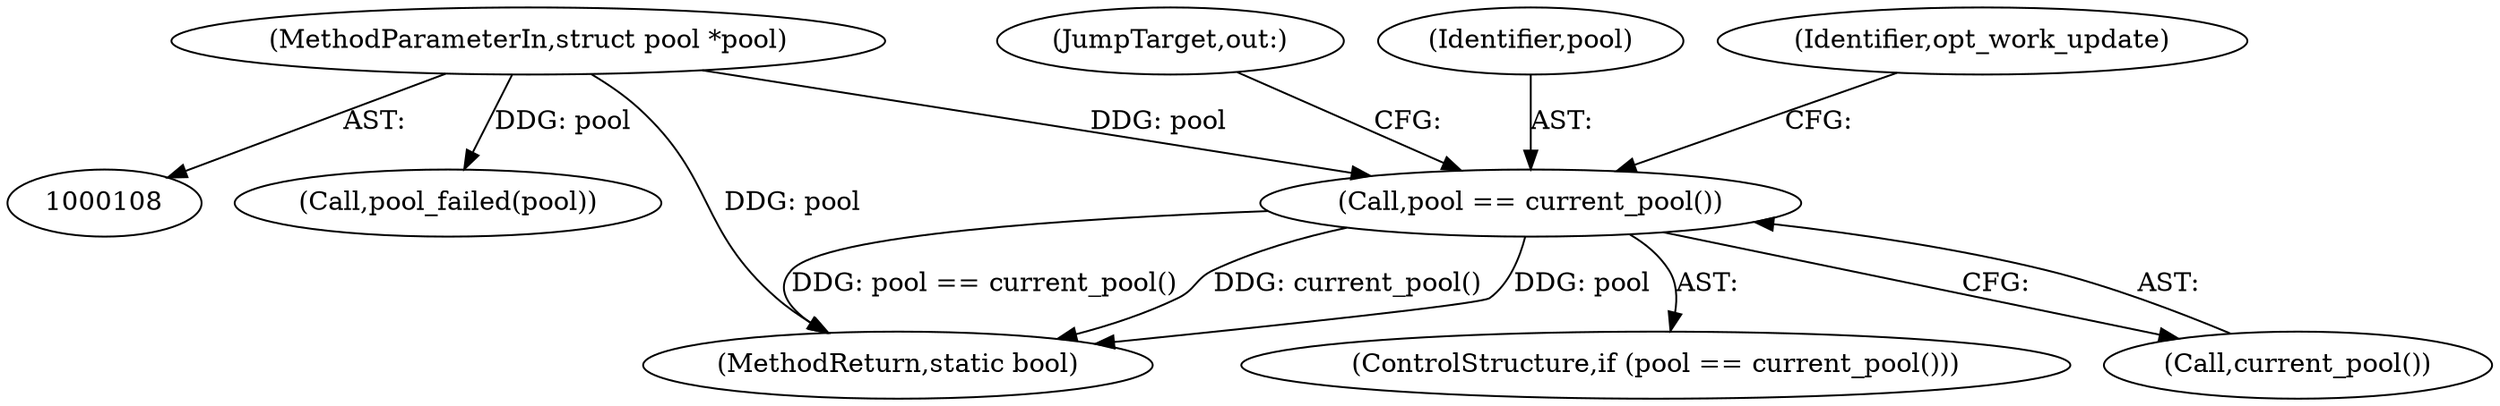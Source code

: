 digraph "0_sgminer_910c36089940e81fb85c65b8e63dcd2fac71470c@pointer" {
"1000759" [label="(Call,pool == current_pool())"];
"1000109" [label="(MethodParameterIn,struct pool *pool)"];
"1000765" [label="(JumpTarget,out:)"];
"1000760" [label="(Identifier,pool)"];
"1000599" [label="(Call,pool_failed(pool))"];
"1000759" [label="(Call,pool == current_pool())"];
"1000763" [label="(Identifier,opt_work_update)"];
"1000109" [label="(MethodParameterIn,struct pool *pool)"];
"1000768" [label="(MethodReturn,static bool)"];
"1000758" [label="(ControlStructure,if (pool == current_pool()))"];
"1000761" [label="(Call,current_pool())"];
"1000759" -> "1000758"  [label="AST: "];
"1000759" -> "1000761"  [label="CFG: "];
"1000760" -> "1000759"  [label="AST: "];
"1000761" -> "1000759"  [label="AST: "];
"1000763" -> "1000759"  [label="CFG: "];
"1000765" -> "1000759"  [label="CFG: "];
"1000759" -> "1000768"  [label="DDG: pool"];
"1000759" -> "1000768"  [label="DDG: pool == current_pool()"];
"1000759" -> "1000768"  [label="DDG: current_pool()"];
"1000109" -> "1000759"  [label="DDG: pool"];
"1000109" -> "1000108"  [label="AST: "];
"1000109" -> "1000768"  [label="DDG: pool"];
"1000109" -> "1000599"  [label="DDG: pool"];
}
